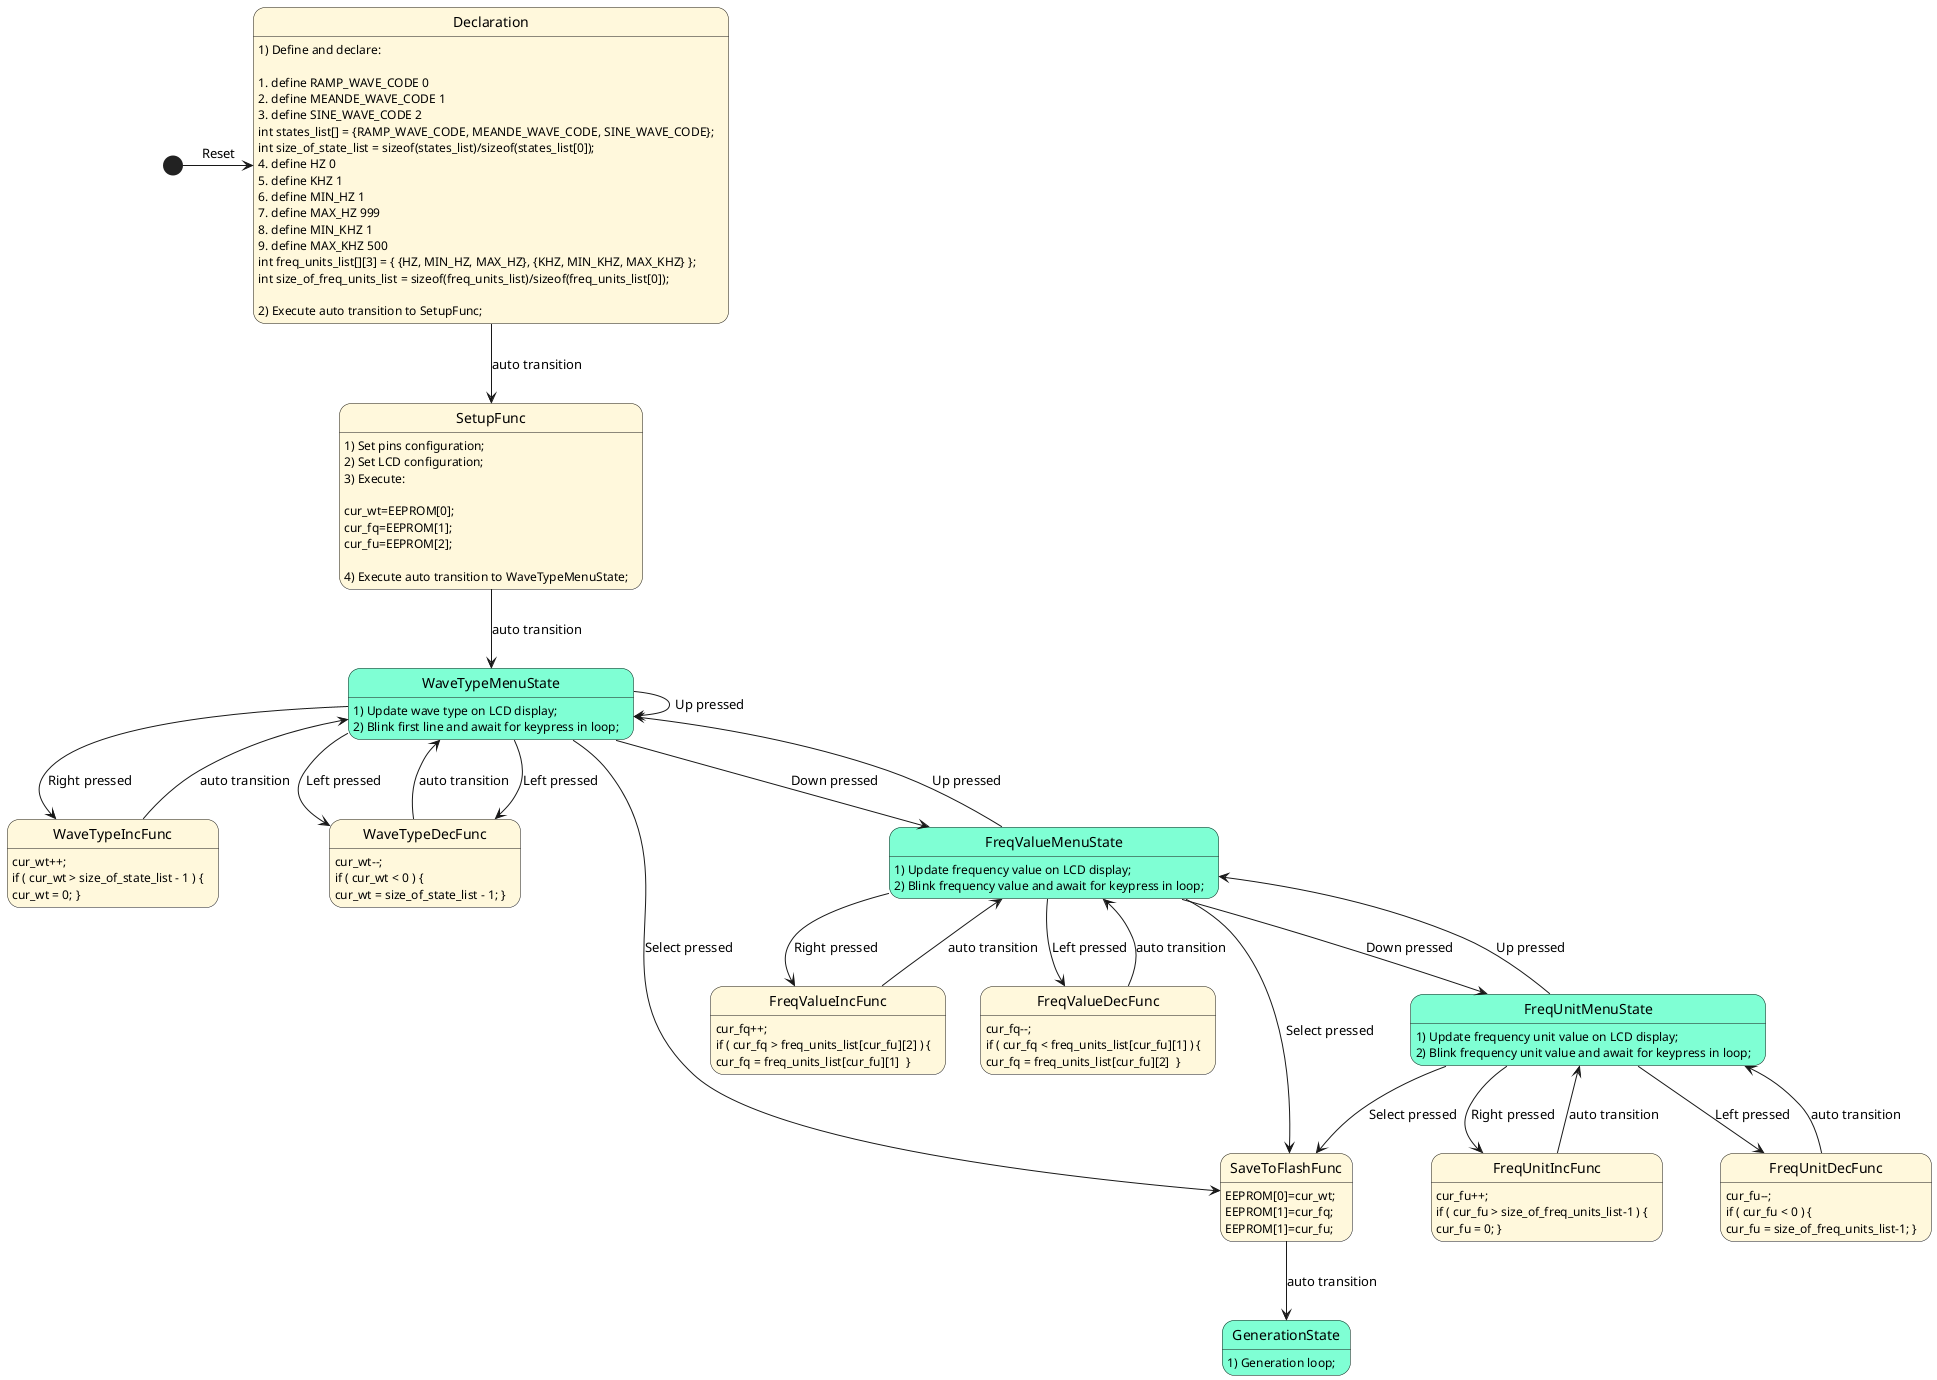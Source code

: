 @startuml

' Установка цветов для состояний. <<Warning>> - псевдосостояние с желтым фоном, 
skinparam state {
  BackgroundColor  Aquamarine
  BackgroundColor<<Warning>> Cornsilk
}

' Объявление псевдосостояний
state Declaration <<Warning>>
state SetupFunc <<Warning>>
state WaveTypeIncFunc <<Warning>>
state WaveTypeDecFunc <<Warning>>
state FreqValueIncFunc <<Warning>>
state FreqValueDecFunc <<Warning>>
state FreqUnitIncFunc <<Warning>>
state FreqUnitDecFunc <<Warning>>
state SaveToFlashFunc <<Warning>>

[*] -right-> Declaration: Reset

' Описание и переходы от Declaration
Declaration : 1) Define and declare:
Declaration : 
Declaration :  #define RAMP_WAVE_CODE 0
Declaration : #define MEANDE_WAVE_CODE 1
Declaration : #define SINE_WAVE_CODE 2
Declaration : int states_list[] = {RAMP_WAVE_CODE, MEANDE_WAVE_CODE, SINE_WAVE_CODE};
Declaration : int size_of_state_list = sizeof(states_list)/sizeof(states_list[0]);
Declaration : #define HZ 0
Declaration : #define KHZ 1
Declaration : #define MIN_HZ 1
Declaration : #define MAX_HZ 999
Declaration : #define MIN_KHZ 1
Declaration : #define MAX_KHZ 500
Declaration : int freq_units_list[][3] = { {HZ, MIN_HZ, MAX_HZ}, {KHZ, MIN_KHZ, MAX_KHZ} };
Declaration : int size_of_freq_units_list = sizeof(freq_units_list)/sizeof(freq_units_list[0]);
Declaration : 
Declaration : 2) Execute auto transition to SetupFunc;
Declaration --> SetupFunc: auto transition

' Описание и переходы от SetupFunc
SetupFunc : 1) Set pins configuration;
SetupFunc : 2) Set LCD configuration;
SetupFunc : 3) Execute:
SetupFunc :
SetupFunc : cur_wt=EEPROM[0];
SetupFunc : cur_fq=EEPROM[1];
SetupFunc : cur_fu=EEPROM[2];
SetupFunc :
SetupFunc : 4) Execute auto transition to WaveTypeMenuState;
SetupFunc --> WaveTypeMenuState: auto transition

' Описание WaveTypeMenuState и переходы от него
WaveTypeMenuState : 1) Update wave type on LCD display;
WaveTypeMenuState : 2) Blink first line and await for keypress in loop;
WaveTypeMenuState --> WaveTypeIncFunc: Right pressed
WaveTypeMenuState --> WaveTypeDecFunc: Left pressed
WaveTypeMenuState --> WaveTypeMenuState: Up pressed
WaveTypeMenuState --> WaveTypeDecFunc: Left pressed
WaveTypeMenuState --> FreqValueMenuState: Down pressed
WaveTypeMenuState --> SaveToFlashFunc: Select pressed

' Описание WaveTypeIncFunc и переходы от него
WaveTypeIncFunc : cur_wt++;
WaveTypeIncFunc : if ( cur_wt > size_of_state_list - 1 ) {
WaveTypeIncFunc : cur_wt = 0; }
WaveTypeIncFunc --> WaveTypeMenuState: auto transition

' Описание WaveTypeDecFunc и переходы от него
WaveTypeDecFunc : cur_wt--;
WaveTypeDecFunc : if ( cur_wt < 0 ) {
WaveTypeDecFunc : cur_wt = size_of_state_list - 1; }
WaveTypeDecFunc --> WaveTypeMenuState: auto transition

' Описание FreqValueMenuState и переходы от него
FreqValueMenuState : 1) Update frequency value on LCD display;
FreqValueMenuState : 2) Blink frequency value and await for keypress in loop;
FreqValueMenuState --> WaveTypeMenuState: Up pressed
FreqValueMenuState --> FreqUnitMenuState: Down pressed
FreqValueMenuState --> FreqValueIncFunc: Right pressed
FreqValueMenuState --> FreqValueDecFunc: Left pressed
FreqValueMenuState --> SaveToFlashFunc: Select pressed

' Описание FreqValueIncFunc и переходы от него
FreqValueIncFunc : cur_fq++;
FreqValueIncFunc : if ( cur_fq > freq_units_list[cur_fu][2] ) {
FreqValueIncFunc : cur_fq = freq_units_list[cur_fu][1]  }
FreqValueIncFunc --> FreqValueMenuState: auto transition

' Описание FreqValueDecFunc и переходы от него
FreqValueDecFunc : cur_fq--;
FreqValueDecFunc : if ( cur_fq < freq_units_list[cur_fu][1] ) {
FreqValueDecFunc : cur_fq = freq_units_list[cur_fu][2]  }
FreqValueDecFunc --> FreqValueMenuState: auto transition

' Описание FreqUnitMenuState и переходы от него
FreqUnitMenuState : 1) Update frequency unit value on LCD display;
FreqUnitMenuState : 2) Blink frequency unit value and await for keypress in loop;
FreqUnitMenuState --> SaveToFlashFunc: Select pressed
FreqUnitMenuState --> FreqUnitIncFunc: Right pressed
FreqUnitMenuState --> FreqUnitDecFunc: Left pressed
FreqUnitMenuState --> FreqValueMenuState: Up pressed

' Описание FreqUnitIncFunc и переходы от него
FreqUnitIncFunc : cur_fu++;
FreqUnitIncFunc : if ( cur_fu > size_of_freq_units_list-1 ) {
FreqUnitIncFunc : cur_fu = 0; }
FreqUnitIncFunc --> FreqUnitMenuState: auto transition

' Описание FreqUnitDecFunc и переходы от него
FreqUnitDecFunc : cur_fu--;
FreqUnitDecFunc : if ( cur_fu < 0 ) {
FreqUnitDecFunc : cur_fu = size_of_freq_units_list-1; }
FreqUnitDecFunc --> FreqUnitMenuState: auto transition

' Описание SaveToFlashFunc и переходы от него
SaveToFlashFunc : EEPROM[0]=cur_wt;
SaveToFlashFunc : EEPROM[1]=cur_fq;
SaveToFlashFunc : EEPROM[1]=cur_fu;
SaveToFlashFunc --> GenerationState: auto transition

' Описание GenerationState и переходы от него
GenerationState : 1) Generation loop;

@enduml
